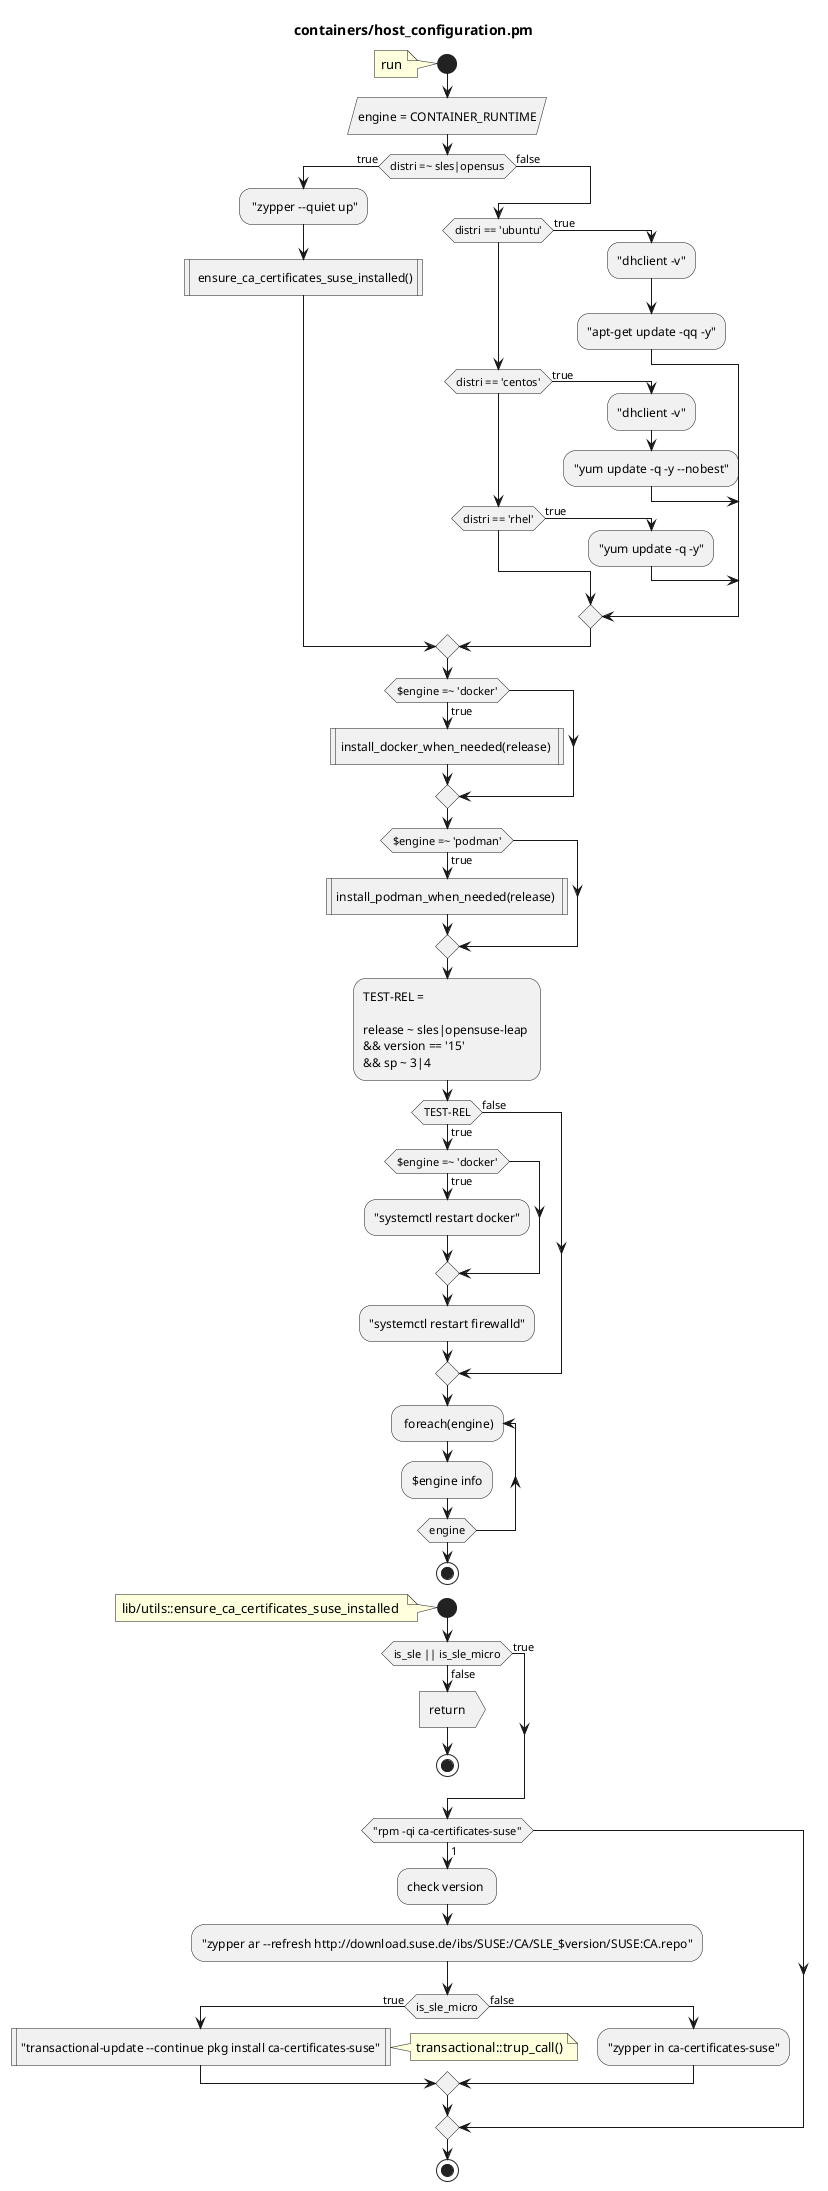 @startuml
!pragma useVerticalIf on
' # SUSE's openQA tests
' #
' # Copyright 2022 SUSE LLC
' # SPDX-License-Identifier: FSFAP
' 
' # Summary: Setup system which will host containers
' # - setup networking via dhclient when is needed
' # - make sure that ca certifications were installed
' # - import SUSE CA certificates
' # Maintainer: qa-c team <qa-c@suse.de>


title containers/host_configuration.pm

start

note
run
end note


' sub run {
:engine = CONTAINER_RUNTIME/

'    # Update the system to get the latest released state of the hosts.
'    # Check routing table is well configure
    
    if (distri =~ sles|opensus) then (true)
        : "zypper --quiet up";
        : ensure_ca_certificates_suse_installed()|
    
    else (false)
        if (distri == 'ubuntu') then(true)
'            # Sometimes, the host doesn't get an IP automatically via dhcp, we need force it just in case
            :"dhclient -v";
            :"apt-get update -qq -y";
        elseif (distri == 'centos') then(true)
            :"dhclient -v";
            :"yum update -q -y --nobest";
        elseif (distri == 'rhel') then(true)
            :"yum update -q -y";
        endif
    endif

'    # Install engines in case they are not installed
if ($engine =~ 'docker') then(true)
    :install_docker_when_needed(release) |
endif
if ($engine =~ 'podman') then(true)
    :install_podman_when_needed(release) |
endif

'    # It has been observed that after system update, the ip forwarding doesn't work.
'    # In 15.3/15.4 there is a need to restart the firewall and docker daemon.
    :TEST-REL =

    release ~ sles|opensuse-leap 
    && version == '15' 
    && sp ~ 3|4 ;

    if (TEST-REL) then (true)
        if ($engine =~ 'docker') then (true)
            :"systemctl restart docker";
        endif
        :"systemctl restart firewalld";
    else (false)
    endif

'    # Record podman|docker version
    repeat : foreach(engine)
        :$engine info;
    repeatwhile (engine)

stop


start

note
lib/utils::ensure_ca_certificates_suse_installed 
end note

    if (is_sle || is_sle_micro) then(true)
    else (false)
        :return> 
        stop
    endif

    if ("rpm -qi ca-certificates-suse") then(1)
        :check version ;
        :"zypper ar --refresh http://download.suse.de/ibs/SUSE:/CA/SLE_$version/SUSE:CA.repo";
        if (is_sle_micro) then(true)
            :"transactional-update --continue pkg install ca-certificates-suse"|
            note right
            transactional::trup_call()
            end note
        else(false)
            :"zypper in ca-certificates-suse";
        endif 

    endif
stop

@enduml
